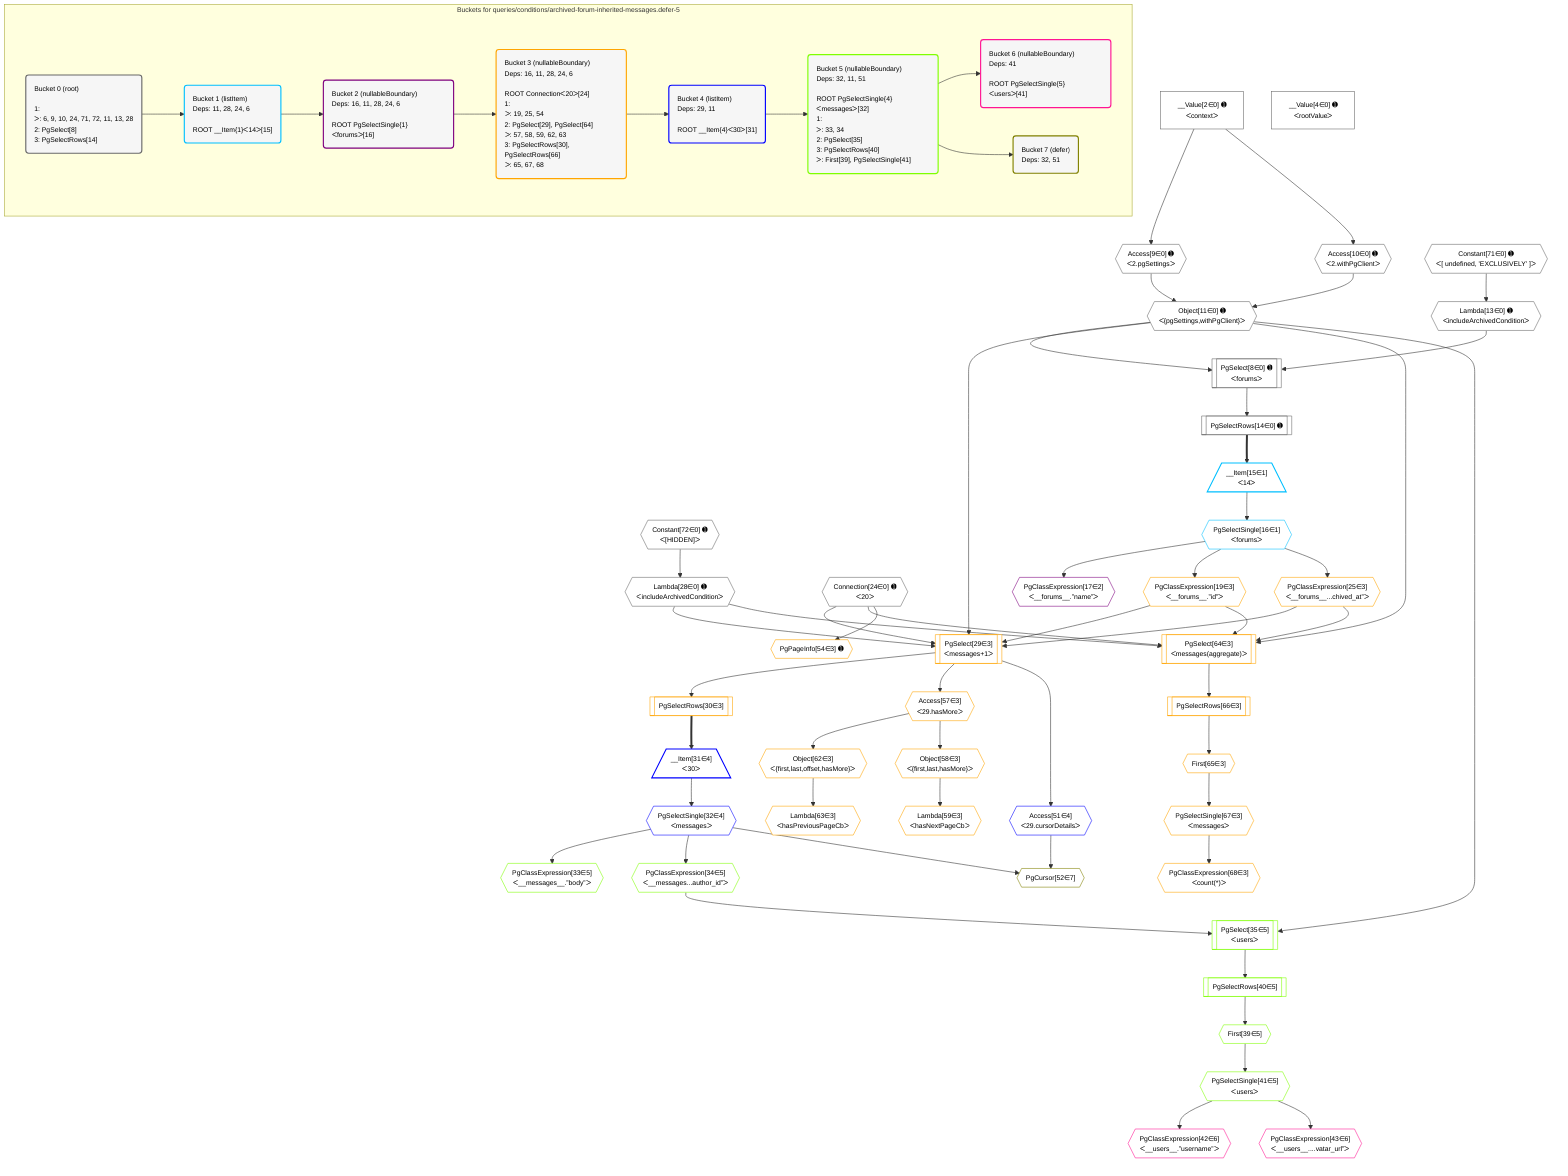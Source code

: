 %%{init: {'themeVariables': { 'fontSize': '12px'}}}%%
graph TD
    classDef path fill:#eee,stroke:#000,color:#000
    classDef plan fill:#fff,stroke-width:1px,color:#000
    classDef itemplan fill:#fff,stroke-width:2px,color:#000
    classDef unbatchedplan fill:#dff,stroke-width:1px,color:#000
    classDef sideeffectplan fill:#fcc,stroke-width:2px,color:#000
    classDef bucket fill:#f6f6f6,color:#000,stroke-width:2px,text-align:left


    %% plan dependencies
    PgSelect8[["PgSelect[8∈0] ➊<br />ᐸforumsᐳ"]]:::plan
    Object11{{"Object[11∈0] ➊<br />ᐸ{pgSettings,withPgClient}ᐳ"}}:::plan
    Lambda13{{"Lambda[13∈0] ➊<br />ᐸincludeArchivedConditionᐳ"}}:::plan
    Object11 & Lambda13 --> PgSelect8
    Access9{{"Access[9∈0] ➊<br />ᐸ2.pgSettingsᐳ"}}:::plan
    Access10{{"Access[10∈0] ➊<br />ᐸ2.withPgClientᐳ"}}:::plan
    Access9 & Access10 --> Object11
    __Value2["__Value[2∈0] ➊<br />ᐸcontextᐳ"]:::plan
    __Value2 --> Access9
    __Value2 --> Access10
    Constant71{{"Constant[71∈0] ➊<br />ᐸ[ undefined, 'EXCLUSIVELY' ]ᐳ"}}:::plan
    Constant71 --> Lambda13
    PgSelectRows14[["PgSelectRows[14∈0] ➊"]]:::plan
    PgSelect8 --> PgSelectRows14
    Lambda28{{"Lambda[28∈0] ➊<br />ᐸincludeArchivedConditionᐳ"}}:::plan
    Constant72{{"Constant[72∈0] ➊<br />ᐸ[HIDDEN]ᐳ"}}:::plan
    Constant72 --> Lambda28
    __Value4["__Value[4∈0] ➊<br />ᐸrootValueᐳ"]:::plan
    Connection24{{"Connection[24∈0] ➊<br />ᐸ20ᐳ"}}:::plan
    __Item15[/"__Item[15∈1]<br />ᐸ14ᐳ"\]:::itemplan
    PgSelectRows14 ==> __Item15
    PgSelectSingle16{{"PgSelectSingle[16∈1]<br />ᐸforumsᐳ"}}:::plan
    __Item15 --> PgSelectSingle16
    PgClassExpression17{{"PgClassExpression[17∈2]<br />ᐸ__forums__.”name”ᐳ"}}:::plan
    PgSelectSingle16 --> PgClassExpression17
    PgSelect29[["PgSelect[29∈3]<br />ᐸmessages+1ᐳ"]]:::plan
    PgClassExpression19{{"PgClassExpression[19∈3]<br />ᐸ__forums__.”id”ᐳ"}}:::plan
    PgClassExpression25{{"PgClassExpression[25∈3]<br />ᐸ__forums__...chived_at”ᐳ"}}:::plan
    Object11 & PgClassExpression19 & PgClassExpression25 & Lambda28 & Connection24 --> PgSelect29
    PgSelect64[["PgSelect[64∈3]<br />ᐸmessages(aggregate)ᐳ"]]:::plan
    Object11 & PgClassExpression19 & PgClassExpression25 & Lambda28 & Connection24 --> PgSelect64
    Object62{{"Object[62∈3]<br />ᐸ{first,last,offset,hasMore}ᐳ"}}:::plan
    Access57{{"Access[57∈3]<br />ᐸ29.hasMoreᐳ"}}:::plan
    Access57 --> Object62
    Object58{{"Object[58∈3]<br />ᐸ{first,last,hasMore}ᐳ"}}:::plan
    Access57 --> Object58
    PgSelectSingle16 --> PgClassExpression19
    PgSelectSingle16 --> PgClassExpression25
    PgSelectRows30[["PgSelectRows[30∈3]"]]:::plan
    PgSelect29 --> PgSelectRows30
    PgPageInfo54{{"PgPageInfo[54∈3] ➊"}}:::plan
    Connection24 --> PgPageInfo54
    PgSelect29 --> Access57
    Lambda59{{"Lambda[59∈3]<br />ᐸhasNextPageCbᐳ"}}:::plan
    Object58 --> Lambda59
    Lambda63{{"Lambda[63∈3]<br />ᐸhasPreviousPageCbᐳ"}}:::plan
    Object62 --> Lambda63
    First65{{"First[65∈3]"}}:::plan
    PgSelectRows66[["PgSelectRows[66∈3]"]]:::plan
    PgSelectRows66 --> First65
    PgSelect64 --> PgSelectRows66
    PgSelectSingle67{{"PgSelectSingle[67∈3]<br />ᐸmessagesᐳ"}}:::plan
    First65 --> PgSelectSingle67
    PgClassExpression68{{"PgClassExpression[68∈3]<br />ᐸcount(*)ᐳ"}}:::plan
    PgSelectSingle67 --> PgClassExpression68
    __Item31[/"__Item[31∈4]<br />ᐸ30ᐳ"\]:::itemplan
    PgSelectRows30 ==> __Item31
    PgSelectSingle32{{"PgSelectSingle[32∈4]<br />ᐸmessagesᐳ"}}:::plan
    __Item31 --> PgSelectSingle32
    Access51{{"Access[51∈4]<br />ᐸ29.cursorDetailsᐳ"}}:::plan
    PgSelect29 --> Access51
    PgSelect35[["PgSelect[35∈5]<br />ᐸusersᐳ"]]:::plan
    PgClassExpression34{{"PgClassExpression[34∈5]<br />ᐸ__messages...author_id”ᐳ"}}:::plan
    Object11 & PgClassExpression34 --> PgSelect35
    PgClassExpression33{{"PgClassExpression[33∈5]<br />ᐸ__messages__.”body”ᐳ"}}:::plan
    PgSelectSingle32 --> PgClassExpression33
    PgSelectSingle32 --> PgClassExpression34
    First39{{"First[39∈5]"}}:::plan
    PgSelectRows40[["PgSelectRows[40∈5]"]]:::plan
    PgSelectRows40 --> First39
    PgSelect35 --> PgSelectRows40
    PgSelectSingle41{{"PgSelectSingle[41∈5]<br />ᐸusersᐳ"}}:::plan
    First39 --> PgSelectSingle41
    PgClassExpression42{{"PgClassExpression[42∈6]<br />ᐸ__users__.”username”ᐳ"}}:::plan
    PgSelectSingle41 --> PgClassExpression42
    PgClassExpression43{{"PgClassExpression[43∈6]<br />ᐸ__users__....vatar_url”ᐳ"}}:::plan
    PgSelectSingle41 --> PgClassExpression43
    PgCursor52{{"PgCursor[52∈7]"}}:::plan
    PgSelectSingle32 & Access51 --> PgCursor52

    %% define steps

    subgraph "Buckets for queries/conditions/archived-forum-inherited-messages.defer-5"
    Bucket0("Bucket 0 (root)<br /><br />1: <br />ᐳ: 6, 9, 10, 24, 71, 72, 11, 13, 28<br />2: PgSelect[8]<br />3: PgSelectRows[14]"):::bucket
    classDef bucket0 stroke:#696969
    class Bucket0,__Value2,__Value4,PgSelect8,Access9,Access10,Object11,Lambda13,PgSelectRows14,Connection24,Lambda28,Constant71,Constant72 bucket0
    Bucket1("Bucket 1 (listItem)<br />Deps: 11, 28, 24, 6<br /><br />ROOT __Item{1}ᐸ14ᐳ[15]"):::bucket
    classDef bucket1 stroke:#00bfff
    class Bucket1,__Item15,PgSelectSingle16 bucket1
    Bucket2("Bucket 2 (nullableBoundary)<br />Deps: 16, 11, 28, 24, 6<br /><br />ROOT PgSelectSingle{1}ᐸforumsᐳ[16]"):::bucket
    classDef bucket2 stroke:#7f007f
    class Bucket2,PgClassExpression17 bucket2
    Bucket3("Bucket 3 (nullableBoundary)<br />Deps: 16, 11, 28, 24, 6<br /><br />ROOT Connectionᐸ20ᐳ[24]<br />1: <br />ᐳ: 19, 25, 54<br />2: PgSelect[29], PgSelect[64]<br />ᐳ: 57, 58, 59, 62, 63<br />3: PgSelectRows[30], PgSelectRows[66]<br />ᐳ: 65, 67, 68"):::bucket
    classDef bucket3 stroke:#ffa500
    class Bucket3,PgClassExpression19,PgClassExpression25,PgSelect29,PgSelectRows30,PgPageInfo54,Access57,Object58,Lambda59,Object62,Lambda63,PgSelect64,First65,PgSelectRows66,PgSelectSingle67,PgClassExpression68 bucket3
    Bucket4("Bucket 4 (listItem)<br />Deps: 29, 11<br /><br />ROOT __Item{4}ᐸ30ᐳ[31]"):::bucket
    classDef bucket4 stroke:#0000ff
    class Bucket4,__Item31,PgSelectSingle32,Access51 bucket4
    Bucket5("Bucket 5 (nullableBoundary)<br />Deps: 32, 11, 51<br /><br />ROOT PgSelectSingle{4}ᐸmessagesᐳ[32]<br />1: <br />ᐳ: 33, 34<br />2: PgSelect[35]<br />3: PgSelectRows[40]<br />ᐳ: First[39], PgSelectSingle[41]"):::bucket
    classDef bucket5 stroke:#7fff00
    class Bucket5,PgClassExpression33,PgClassExpression34,PgSelect35,First39,PgSelectRows40,PgSelectSingle41 bucket5
    Bucket6("Bucket 6 (nullableBoundary)<br />Deps: 41<br /><br />ROOT PgSelectSingle{5}ᐸusersᐳ[41]"):::bucket
    classDef bucket6 stroke:#ff1493
    class Bucket6,PgClassExpression42,PgClassExpression43 bucket6
    Bucket7("Bucket 7 (defer)<br />Deps: 32, 51"):::bucket
    classDef bucket7 stroke:#808000
    class Bucket7,PgCursor52 bucket7
    Bucket0 --> Bucket1
    Bucket1 --> Bucket2
    Bucket2 --> Bucket3
    Bucket3 --> Bucket4
    Bucket4 --> Bucket5
    Bucket5 --> Bucket6 & Bucket7
    end